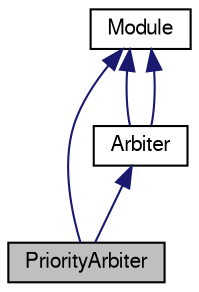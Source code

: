 digraph G
{
  bgcolor="transparent";
  edge [fontname="FreeSans",fontsize="10",labelfontname="FreeSans",labelfontsize="10"];
  node [fontname="FreeSans",fontsize="10",shape=record];
  Node1 [label="PriorityArbiter",height=0.2,width=0.4,color="black", fillcolor="grey75", style="filled" fontcolor="black"];
  Node2 -> Node1 [dir=back,color="midnightblue",fontsize="10",style="solid",fontname="FreeSans"];
  Node2 [label="Module",height=0.2,width=0.4,color="black",URL="$classModule.html"];
  Node3 -> Node1 [dir=back,color="midnightblue",fontsize="10",style="solid",fontname="FreeSans"];
  Node3 [label="Arbiter",height=0.2,width=0.4,color="black",URL="$classArbiter.html"];
  Node2 -> Node3 [dir=back,color="midnightblue",fontsize="10",style="solid",fontname="FreeSans"];
  Node2 -> Node3 [dir=back,color="midnightblue",fontsize="10",style="solid",fontname="FreeSans"];
}

